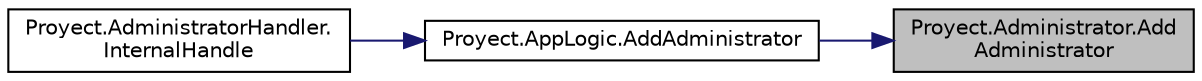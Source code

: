 digraph "Proyect.Administrator.AddAdministrator"
{
 // INTERACTIVE_SVG=YES
 // LATEX_PDF_SIZE
  edge [fontname="Helvetica",fontsize="10",labelfontname="Helvetica",labelfontsize="10"];
  node [fontname="Helvetica",fontsize="10",shape=record];
  rankdir="RL";
  Node1 [label="Proyect.Administrator.Add\lAdministrator",height=0.2,width=0.4,color="black", fillcolor="grey75", style="filled", fontcolor="black",tooltip="Coloca el id de un usuario al la lista de id con rol de administrador."];
  Node1 -> Node2 [dir="back",color="midnightblue",fontsize="10",style="solid",fontname="Helvetica"];
  Node2 [label="Proyect.AppLogic.AddAdministrator",height=0.2,width=0.4,color="black", fillcolor="white", style="filled",URL="$classProyect_1_1AppLogic.html#aa7d21cde0ae588ad0a5aa78518e88242",tooltip="Registra a un id de usuario, como administrador."];
  Node2 -> Node3 [dir="back",color="midnightblue",fontsize="10",style="solid",fontname="Helvetica"];
  Node3 [label="Proyect.AdministratorHandler.\lInternalHandle",height=0.2,width=0.4,color="black", fillcolor="white", style="filled",URL="$classProyect_1_1AdministratorHandler.html#afe5b60404466cc63e2b5c2c6fd682ff1",tooltip="Procesa el mensaje \"/registrar\" y retorna true; retorna false en caso contrario."];
}
